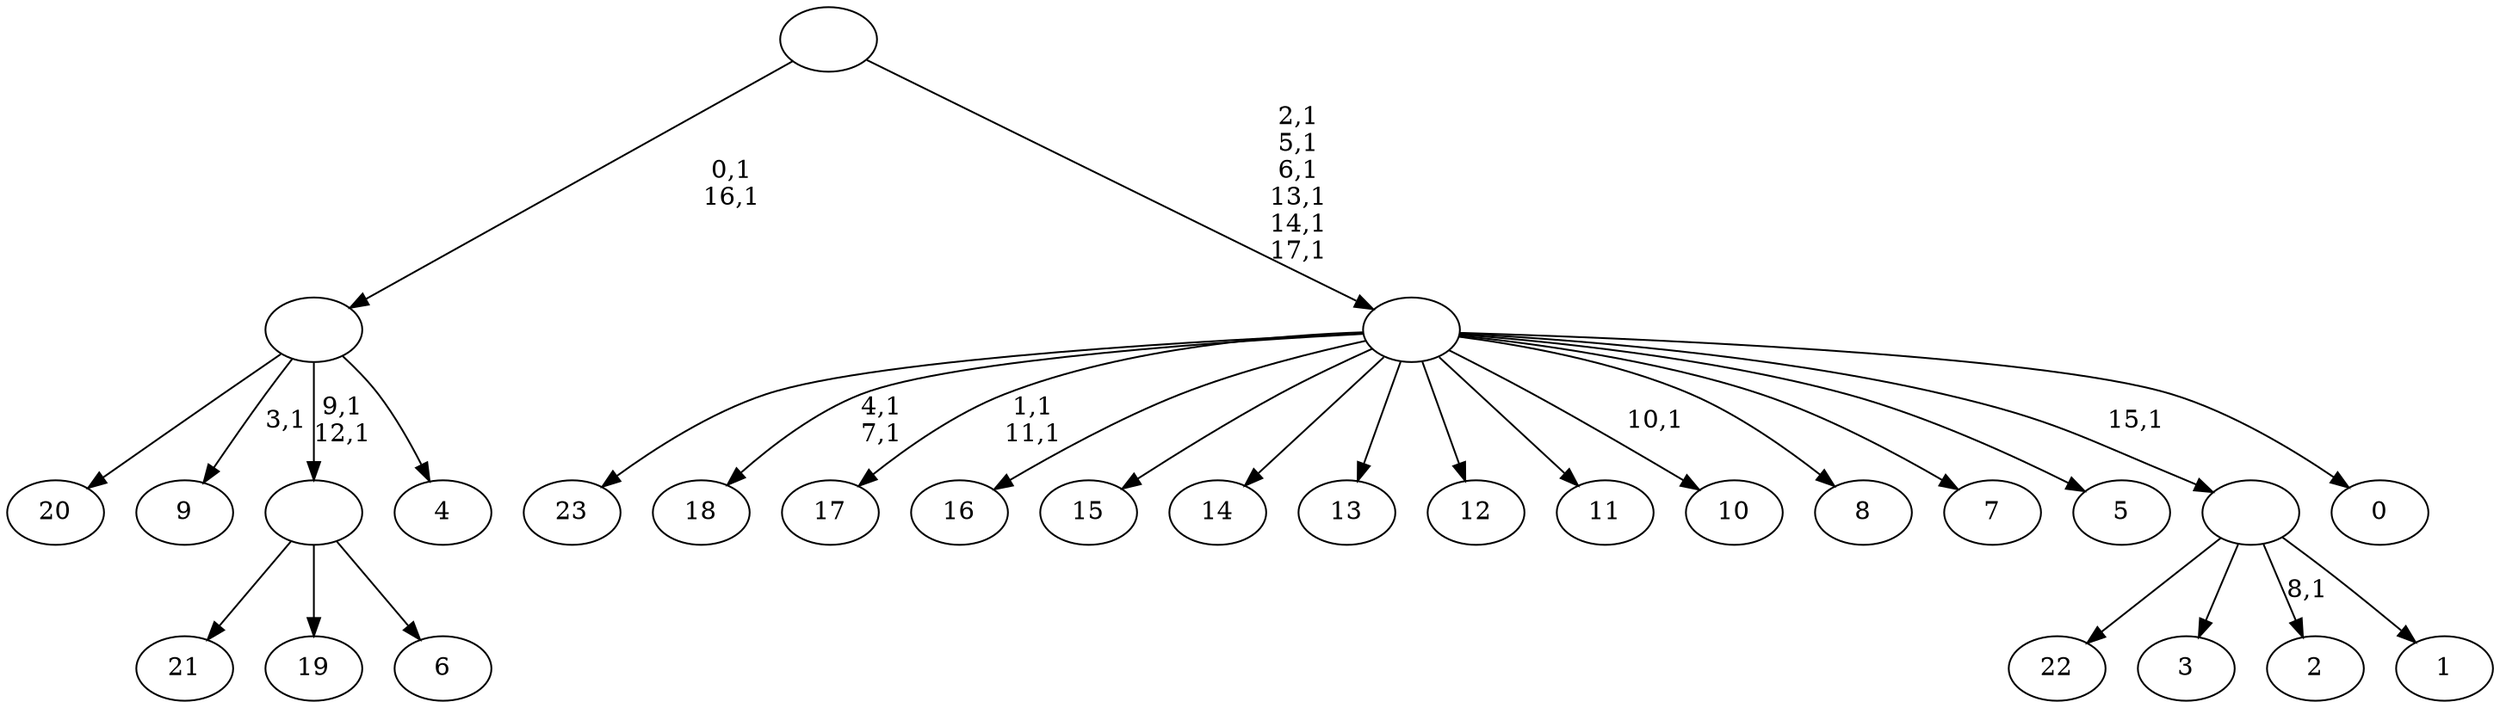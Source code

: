 digraph T {
	42 [label="23"]
	41 [label="22"]
	40 [label="21"]
	39 [label="20"]
	38 [label="19"]
	37 [label="18"]
	34 [label="17"]
	31 [label="16"]
	30 [label="15"]
	29 [label="14"]
	28 [label="13"]
	27 [label="12"]
	26 [label="11"]
	25 [label="10"]
	23 [label="9"]
	21 [label="8"]
	20 [label="7"]
	19 [label="6"]
	18 [label=""]
	16 [label="5"]
	15 [label="4"]
	14 [label=""]
	12 [label="3"]
	11 [label="2"]
	9 [label="1"]
	8 [label=""]
	7 [label="0"]
	6 [label=""]
	0 [label=""]
	18 -> 40 [label=""]
	18 -> 38 [label=""]
	18 -> 19 [label=""]
	14 -> 18 [label="9,1\n12,1"]
	14 -> 23 [label="3,1"]
	14 -> 39 [label=""]
	14 -> 15 [label=""]
	8 -> 11 [label="8,1"]
	8 -> 41 [label=""]
	8 -> 12 [label=""]
	8 -> 9 [label=""]
	6 -> 25 [label="10,1"]
	6 -> 34 [label="1,1\n11,1"]
	6 -> 37 [label="4,1\n7,1"]
	6 -> 42 [label=""]
	6 -> 31 [label=""]
	6 -> 30 [label=""]
	6 -> 29 [label=""]
	6 -> 28 [label=""]
	6 -> 27 [label=""]
	6 -> 26 [label=""]
	6 -> 21 [label=""]
	6 -> 20 [label=""]
	6 -> 16 [label=""]
	6 -> 8 [label="15,1"]
	6 -> 7 [label=""]
	0 -> 6 [label="2,1\n5,1\n6,1\n13,1\n14,1\n17,1"]
	0 -> 14 [label="0,1\n16,1"]
}
